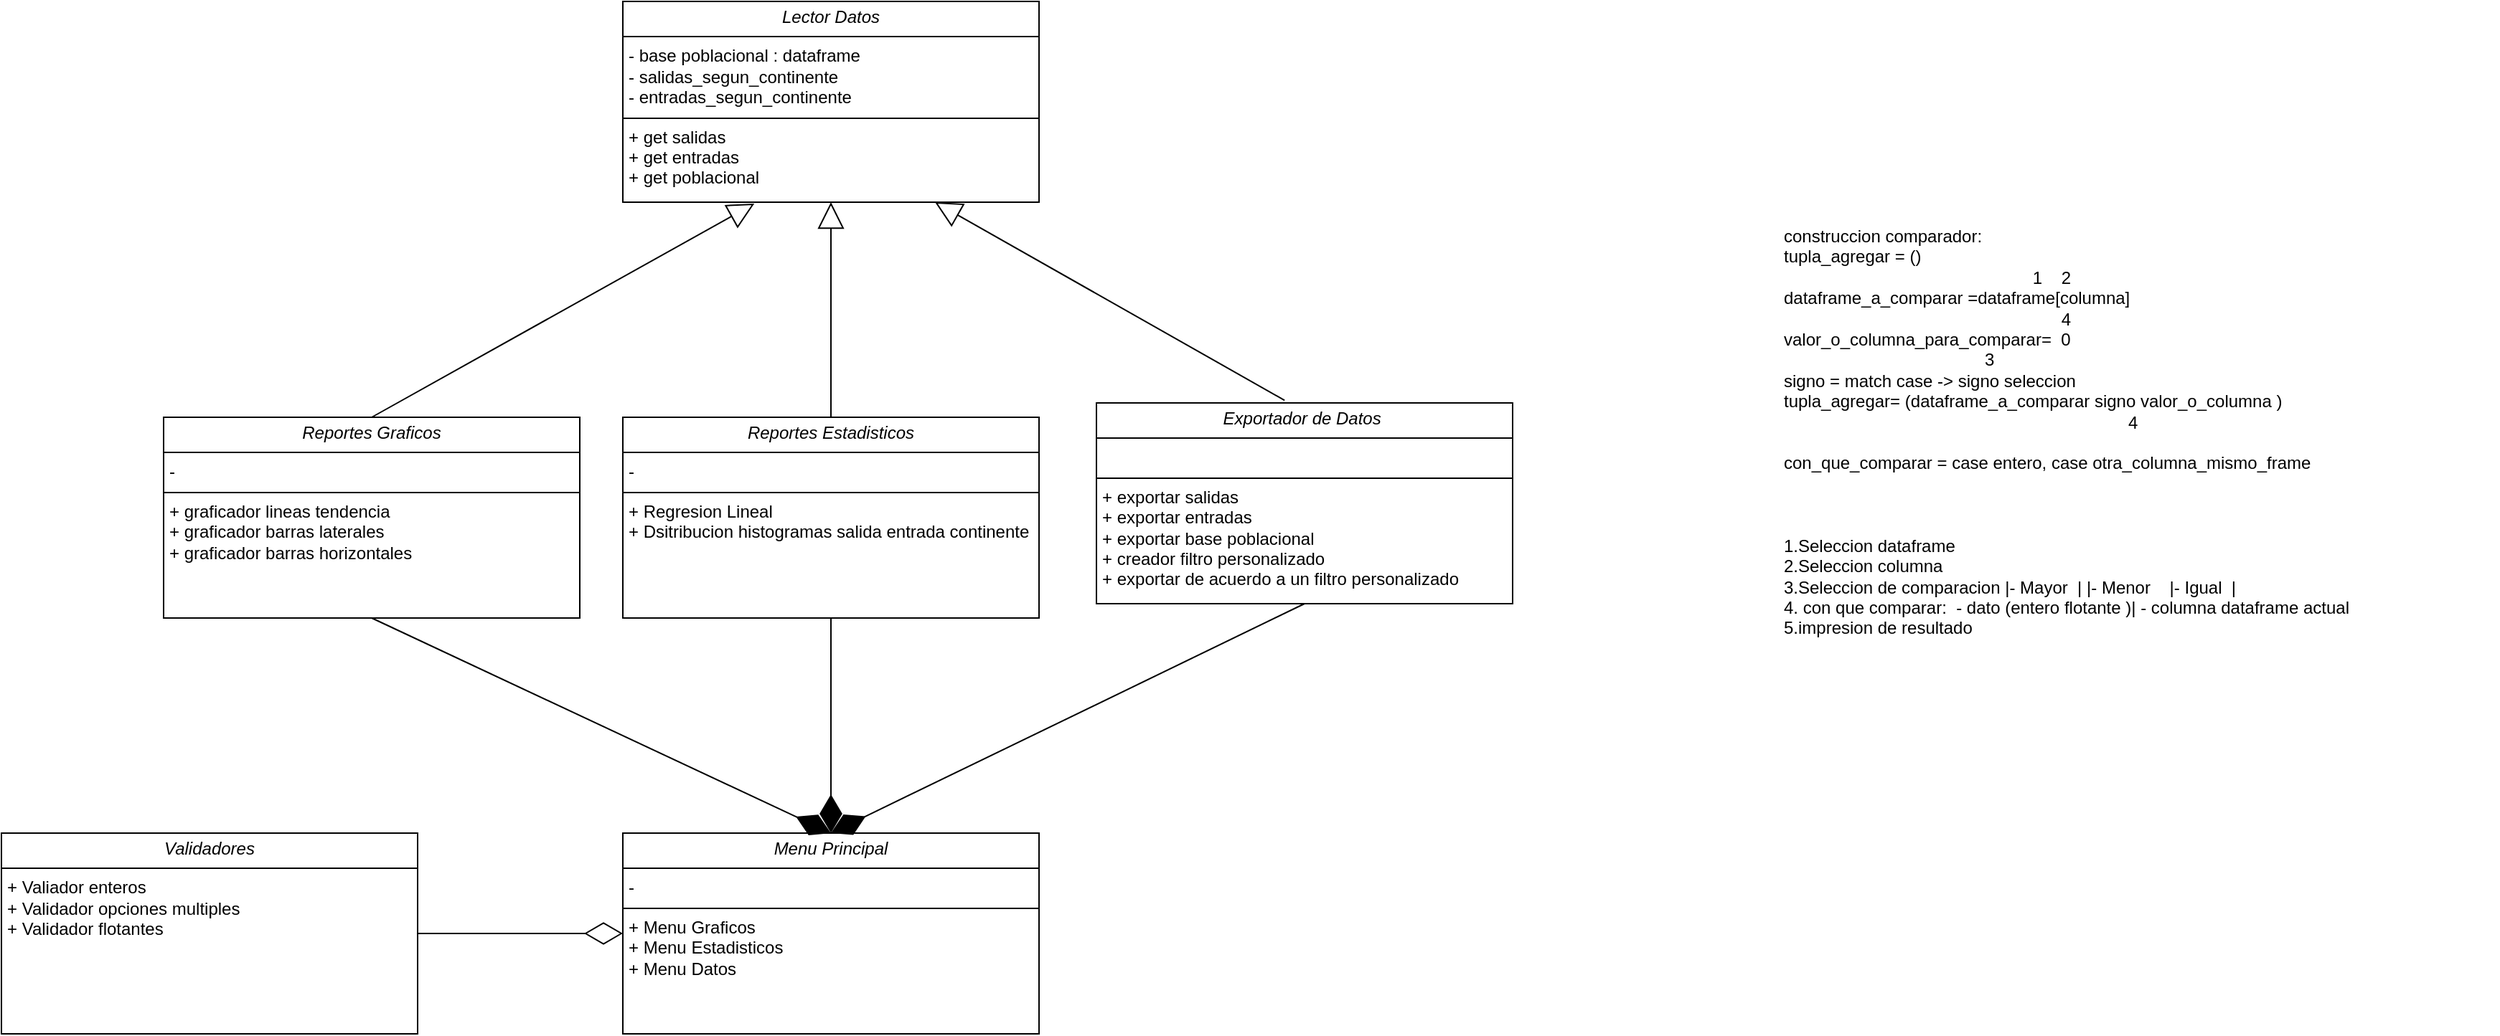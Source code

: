 <mxfile version="24.8.3">
  <diagram name="Página-1" id="RRaRINvrs41XlOGLbRJq">
    <mxGraphModel dx="3587" dy="1572" grid="1" gridSize="10" guides="1" tooltips="1" connect="1" arrows="1" fold="1" page="1" pageScale="1" pageWidth="827" pageHeight="1169" math="0" shadow="0">
      <root>
        <mxCell id="0" />
        <mxCell id="1" parent="0" />
        <mxCell id="Oml3LfeE7QtHGDmBO0IO-1" value="&lt;p style=&quot;margin:0px;margin-top:4px;text-align:center;&quot;&gt;&lt;i&gt;Lector Datos&lt;/i&gt;&lt;/p&gt;&lt;hr size=&quot;1&quot; style=&quot;border-style:solid;&quot;&gt;&lt;p style=&quot;margin:0px;margin-left:4px;&quot;&gt;- base poblacional : dataframe&lt;br&gt;- salidas_segun_continente&lt;/p&gt;&lt;p style=&quot;margin:0px;margin-left:4px;&quot;&gt;- entradas_segun_continente&lt;/p&gt;&lt;hr size=&quot;1&quot; style=&quot;border-style:solid;&quot;&gt;&lt;p style=&quot;margin:0px;margin-left:4px;&quot;&gt;+ get salidas&lt;br&gt;+ get entradas&lt;/p&gt;&lt;p style=&quot;margin:0px;margin-left:4px;&quot;&gt;+ get poblacional&lt;/p&gt;" style="verticalAlign=top;align=left;overflow=fill;html=1;whiteSpace=wrap;" vertex="1" parent="1">
          <mxGeometry x="20" y="30" width="290" height="140" as="geometry" />
        </mxCell>
        <mxCell id="Oml3LfeE7QtHGDmBO0IO-2" value="&lt;p style=&quot;margin:0px;margin-top:4px;text-align:center;&quot;&gt;&lt;i&gt;Reportes Graficos&lt;/i&gt;&lt;/p&gt;&lt;hr size=&quot;1&quot; style=&quot;border-style:solid;&quot;&gt;&lt;p style=&quot;margin:0px;margin-left:4px;&quot;&gt;-&lt;/p&gt;&lt;hr size=&quot;1&quot; style=&quot;border-style:solid;&quot;&gt;&lt;p style=&quot;margin:0px;margin-left:4px;&quot;&gt;+ graficador lineas tendencia&lt;br&gt;+ graficador barras laterales&lt;/p&gt;&lt;p style=&quot;margin:0px;margin-left:4px;&quot;&gt;+ graficador barras horizontales&lt;/p&gt;&lt;p style=&quot;margin:0px;margin-left:4px;&quot;&gt;&lt;br&gt;&lt;/p&gt;" style="verticalAlign=top;align=left;overflow=fill;html=1;whiteSpace=wrap;" vertex="1" parent="1">
          <mxGeometry x="-300" y="320" width="290" height="140" as="geometry" />
        </mxCell>
        <mxCell id="Oml3LfeE7QtHGDmBO0IO-3" value="&lt;p style=&quot;margin:0px;margin-top:4px;text-align:center;&quot;&gt;&lt;i&gt;Reportes Estadisticos&lt;/i&gt;&lt;/p&gt;&lt;hr size=&quot;1&quot; style=&quot;border-style:solid;&quot;&gt;&lt;p style=&quot;margin:0px;margin-left:4px;&quot;&gt;-&amp;nbsp;&amp;nbsp;&lt;/p&gt;&lt;hr size=&quot;1&quot; style=&quot;border-style:solid;&quot;&gt;&lt;p style=&quot;margin:0px;margin-left:4px;&quot;&gt;+ Regresion Lineal&amp;nbsp;&lt;br&gt;+ Dsitribucion histogramas salida entrada continente&lt;/p&gt;&lt;p style=&quot;margin:0px;margin-left:4px;&quot;&gt;&lt;br&gt;&lt;/p&gt;" style="verticalAlign=top;align=left;overflow=fill;html=1;whiteSpace=wrap;" vertex="1" parent="1">
          <mxGeometry x="20" y="320" width="290" height="140" as="geometry" />
        </mxCell>
        <mxCell id="Oml3LfeE7QtHGDmBO0IO-4" value="" style="endArrow=block;endSize=16;endFill=0;html=1;rounded=0;exitX=0.5;exitY=0;exitDx=0;exitDy=0;entryX=0.316;entryY=1.007;entryDx=0;entryDy=0;entryPerimeter=0;" edge="1" parent="1" source="Oml3LfeE7QtHGDmBO0IO-2" target="Oml3LfeE7QtHGDmBO0IO-1">
          <mxGeometry width="160" relative="1" as="geometry">
            <mxPoint x="220" y="370" as="sourcePoint" />
            <mxPoint x="290" y="300" as="targetPoint" />
          </mxGeometry>
        </mxCell>
        <mxCell id="Oml3LfeE7QtHGDmBO0IO-5" value="" style="endArrow=block;endSize=16;endFill=0;html=1;rounded=0;exitX=0.5;exitY=0;exitDx=0;exitDy=0;entryX=0.5;entryY=1;entryDx=0;entryDy=0;" edge="1" parent="1" source="Oml3LfeE7QtHGDmBO0IO-3" target="Oml3LfeE7QtHGDmBO0IO-1">
          <mxGeometry width="160" relative="1" as="geometry">
            <mxPoint x="227.76" y="356.5" as="sourcePoint" />
            <mxPoint x="149.849" y="200" as="targetPoint" />
          </mxGeometry>
        </mxCell>
        <mxCell id="Oml3LfeE7QtHGDmBO0IO-6" value="&lt;p style=&quot;margin:0px;margin-top:4px;text-align:center;&quot;&gt;&lt;i&gt;Menu Principal&lt;/i&gt;&lt;/p&gt;&lt;hr size=&quot;1&quot; style=&quot;border-style:solid;&quot;&gt;&lt;p style=&quot;margin:0px;margin-left:4px;&quot;&gt;-&amp;nbsp;&lt;/p&gt;&lt;hr size=&quot;1&quot; style=&quot;border-style:solid;&quot;&gt;&lt;p style=&quot;margin:0px;margin-left:4px;&quot;&gt;+ Menu Graficos&lt;/p&gt;&lt;p style=&quot;margin:0px;margin-left:4px;&quot;&gt;+ Menu Estadisticos&lt;/p&gt;&lt;p style=&quot;margin:0px;margin-left:4px;&quot;&gt;+ Menu Datos&lt;/p&gt;&lt;p style=&quot;margin:0px;margin-left:4px;&quot;&gt;&lt;br&gt;&lt;/p&gt;" style="verticalAlign=top;align=left;overflow=fill;html=1;whiteSpace=wrap;" vertex="1" parent="1">
          <mxGeometry x="20" y="610" width="290" height="140" as="geometry" />
        </mxCell>
        <mxCell id="Oml3LfeE7QtHGDmBO0IO-7" value="" style="endArrow=diamondThin;endFill=1;endSize=24;html=1;rounded=0;entryX=0.5;entryY=0;entryDx=0;entryDy=0;exitX=0.5;exitY=1;exitDx=0;exitDy=0;" edge="1" parent="1" source="Oml3LfeE7QtHGDmBO0IO-2" target="Oml3LfeE7QtHGDmBO0IO-6">
          <mxGeometry width="160" relative="1" as="geometry">
            <mxPoint x="210" y="490" as="sourcePoint" />
            <mxPoint x="370" y="490" as="targetPoint" />
          </mxGeometry>
        </mxCell>
        <mxCell id="Oml3LfeE7QtHGDmBO0IO-8" value="" style="endArrow=diamondThin;endFill=1;endSize=24;html=1;rounded=0;entryX=0.5;entryY=0;entryDx=0;entryDy=0;exitX=0.5;exitY=1;exitDx=0;exitDy=0;" edge="1" parent="1" source="Oml3LfeE7QtHGDmBO0IO-3" target="Oml3LfeE7QtHGDmBO0IO-6">
          <mxGeometry width="160" relative="1" as="geometry">
            <mxPoint x="560" y="500" as="sourcePoint" />
            <mxPoint x="735" y="590" as="targetPoint" />
          </mxGeometry>
        </mxCell>
        <mxCell id="Oml3LfeE7QtHGDmBO0IO-9" value="&lt;p style=&quot;margin:0px;margin-top:4px;text-align:center;&quot;&gt;&lt;i&gt;Exportador de Datos&amp;nbsp;&lt;/i&gt;&lt;/p&gt;&lt;hr size=&quot;1&quot; style=&quot;border-style:solid;&quot;&gt;&lt;p style=&quot;margin:0px;margin-left:4px;&quot;&gt;&lt;span style=&quot;background-color: initial;&quot;&gt;&amp;nbsp;&amp;nbsp;&lt;/span&gt;&lt;/p&gt;&lt;hr size=&quot;1&quot; style=&quot;border-style:solid;&quot;&gt;&lt;p style=&quot;margin:0px;margin-left:4px;&quot;&gt;+ exportar salidas&lt;br&gt;+ exportar entradas&lt;/p&gt;&lt;p style=&quot;margin:0px;margin-left:4px;&quot;&gt;+ exportar base poblacional&lt;/p&gt;&lt;p style=&quot;margin:0px;margin-left:4px;&quot;&gt;+ creador filtro personalizado&lt;/p&gt;&lt;p style=&quot;margin:0px;margin-left:4px;&quot;&gt;+ exportar de acuerdo a un filtro personalizado&amp;nbsp;&lt;/p&gt;&lt;p style=&quot;margin:0px;margin-left:4px;&quot;&gt;&lt;br&gt;&lt;/p&gt;" style="verticalAlign=top;align=left;overflow=fill;html=1;whiteSpace=wrap;" vertex="1" parent="1">
          <mxGeometry x="350" y="310" width="290" height="140" as="geometry" />
        </mxCell>
        <mxCell id="Oml3LfeE7QtHGDmBO0IO-10" value="" style="endArrow=block;endSize=16;endFill=0;html=1;rounded=0;exitX=0.452;exitY=-0.013;exitDx=0;exitDy=0;exitPerimeter=0;entryX=0.75;entryY=1;entryDx=0;entryDy=0;" edge="1" parent="1" source="Oml3LfeE7QtHGDmBO0IO-9" target="Oml3LfeE7QtHGDmBO0IO-1">
          <mxGeometry width="160" relative="1" as="geometry">
            <mxPoint x="528" y="320" as="sourcePoint" />
            <mxPoint x="450" y="163" as="targetPoint" />
          </mxGeometry>
        </mxCell>
        <mxCell id="Oml3LfeE7QtHGDmBO0IO-11" value="" style="endArrow=diamondThin;endFill=1;endSize=24;html=1;rounded=0;exitX=0.5;exitY=1;exitDx=0;exitDy=0;entryX=0.5;entryY=0;entryDx=0;entryDy=0;" edge="1" parent="1" source="Oml3LfeE7QtHGDmBO0IO-9" target="Oml3LfeE7QtHGDmBO0IO-6">
          <mxGeometry width="160" relative="1" as="geometry">
            <mxPoint x="470" y="460" as="sourcePoint" />
            <mxPoint x="80" y="650" as="targetPoint" />
          </mxGeometry>
        </mxCell>
        <mxCell id="Oml3LfeE7QtHGDmBO0IO-12" value="&lt;p style=&quot;margin:0px;margin-top:4px;text-align:center;&quot;&gt;&lt;i&gt;Validadores&lt;/i&gt;&lt;/p&gt;&lt;hr size=&quot;1&quot; style=&quot;border-style:solid;&quot;&gt;&lt;p style=&quot;margin:0px;margin-left:4px;&quot;&gt;+ Valiador enteros&lt;/p&gt;&lt;p style=&quot;margin:0px;margin-left:4px;&quot;&gt;+ Validador opciones multiples&lt;/p&gt;&lt;p style=&quot;margin:0px;margin-left:4px;&quot;&gt;+ Validador flotantes&lt;/p&gt;&lt;p style=&quot;margin:0px;margin-left:4px;&quot;&gt;&lt;br&gt;&lt;/p&gt;" style="verticalAlign=top;align=left;overflow=fill;html=1;whiteSpace=wrap;" vertex="1" parent="1">
          <mxGeometry x="-413" y="610" width="290" height="140" as="geometry" />
        </mxCell>
        <mxCell id="Oml3LfeE7QtHGDmBO0IO-13" value="" style="endArrow=diamondThin;endFill=0;endSize=24;html=1;rounded=0;entryX=0;entryY=0.5;entryDx=0;entryDy=0;exitX=1;exitY=0.5;exitDx=0;exitDy=0;" edge="1" parent="1" source="Oml3LfeE7QtHGDmBO0IO-12" target="Oml3LfeE7QtHGDmBO0IO-6">
          <mxGeometry width="160" relative="1" as="geometry">
            <mxPoint x="-110" y="689.57" as="sourcePoint" />
            <mxPoint x="50" y="689.57" as="targetPoint" />
          </mxGeometry>
        </mxCell>
        <mxCell id="Oml3LfeE7QtHGDmBO0IO-14" value="construccion comparador: &#xa;tupla_agregar = ()&#xa;                                                    1    2&#xa;dataframe_a_comparar =dataframe[columna]&#xa;                                                          4&#xa;valor_o_columna_para_comparar=  0&#xa;                                          3  &#xa;signo = match case -&gt; signo seleccion&#xa;tupla_agregar= (dataframe_a_comparar signo valor_o_columna )&#xa;                                                                        4&#xa;&#xa;con_que_comparar = case entero, case otra_columna_mismo_frame&#xa;&#xa;&#xa;            &#xa;1.Seleccion dataframe&#xa;2.Seleccion columna&#xa;3.Seleccion de comparacion |- Mayor  | |- Menor    |- Igual  |&#xa;4. con que comparar:  - dato (entero flotante )| - columna dataframe actual&#xa;5.impresion de resultado" style="text;whiteSpace=wrap;" vertex="1" parent="1">
          <mxGeometry x="827" y="180" width="500" height="330" as="geometry" />
        </mxCell>
      </root>
    </mxGraphModel>
  </diagram>
</mxfile>
